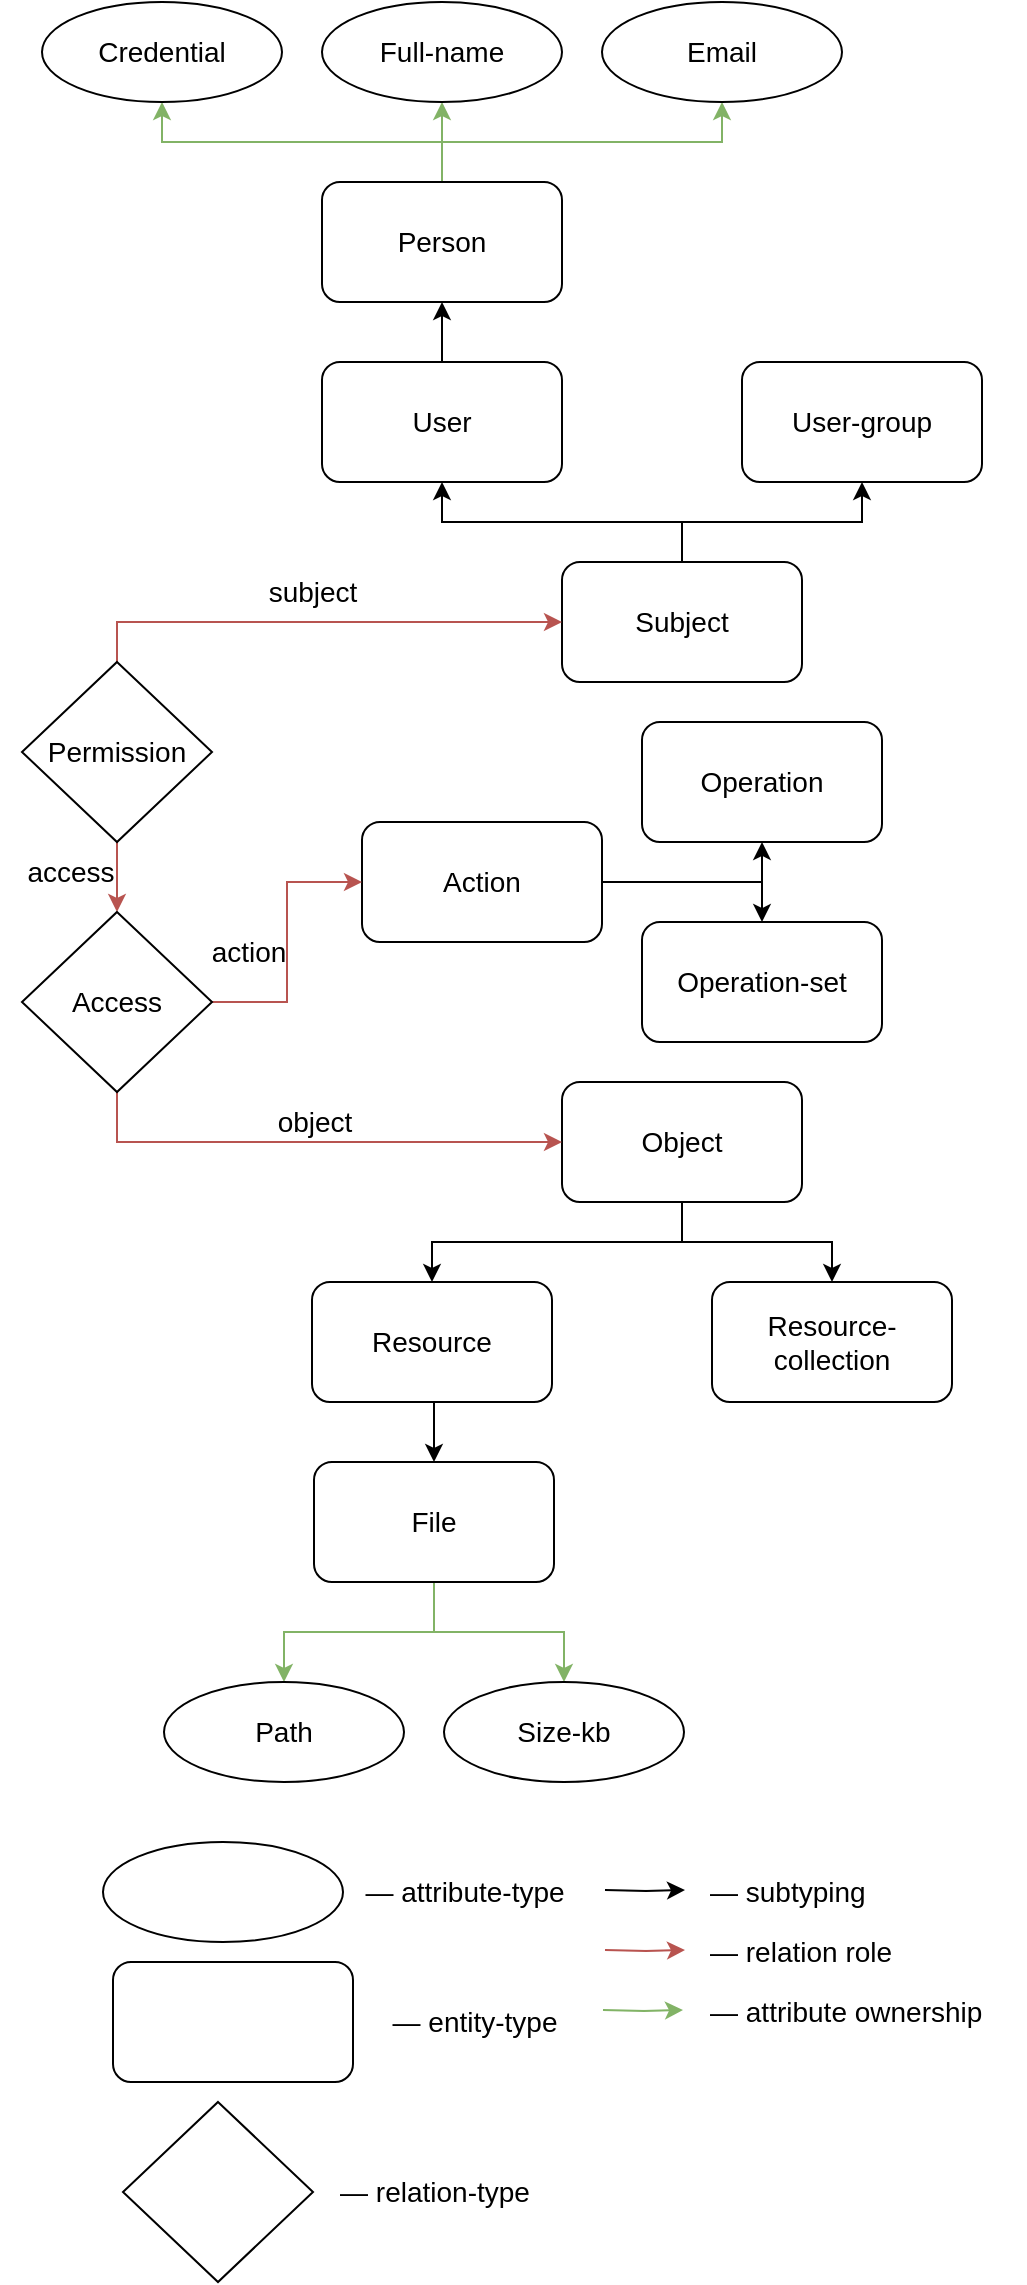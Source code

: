 <mxfile version="21.0.2" type="device"><diagram id="R2lEEEUBdFMjLlhIrx00" name="Page-1"><mxGraphModel dx="954" dy="562" grid="1" gridSize="10" guides="1" tooltips="1" connect="1" arrows="1" fold="1" page="1" pageScale="1" pageWidth="850" pageHeight="1100" math="0" shadow="0" extFonts="Permanent Marker^https://fonts.googleapis.com/css?family=Permanent+Marker"><root><mxCell id="0"/><mxCell id="1" parent="0"/><mxCell id="Q_FAGsIZIOcWSw_DYxr6-11" style="edgeStyle=orthogonalEdgeStyle;rounded=0;orthogonalLoop=1;jettySize=auto;html=1;exitX=0.5;exitY=1;exitDx=0;exitDy=0;entryX=0.5;entryY=0;entryDx=0;entryDy=0;fontSize=14;" parent="1" source="Q_FAGsIZIOcWSw_DYxr6-1" target="Q_FAGsIZIOcWSw_DYxr6-2" edge="1"><mxGeometry relative="1" as="geometry"/></mxCell><mxCell id="Q_FAGsIZIOcWSw_DYxr6-12" style="edgeStyle=orthogonalEdgeStyle;rounded=0;orthogonalLoop=1;jettySize=auto;html=1;exitX=0.5;exitY=1;exitDx=0;exitDy=0;fontSize=14;" parent="1" source="Q_FAGsIZIOcWSw_DYxr6-1" target="Q_FAGsIZIOcWSw_DYxr6-3" edge="1"><mxGeometry relative="1" as="geometry"/></mxCell><mxCell id="Q_FAGsIZIOcWSw_DYxr6-1" value="&lt;font style=&quot;font-size: 14px;&quot;&gt;Object&lt;/font&gt;" style="rounded=1;whiteSpace=wrap;html=1;" parent="1" vertex="1"><mxGeometry x="360" y="580" width="120" height="60" as="geometry"/></mxCell><mxCell id="Q_FAGsIZIOcWSw_DYxr6-13" style="edgeStyle=orthogonalEdgeStyle;rounded=0;orthogonalLoop=1;jettySize=auto;html=1;exitX=0.5;exitY=1;exitDx=0;exitDy=0;entryX=0.5;entryY=0;entryDx=0;entryDy=0;fontSize=14;" parent="1" source="Q_FAGsIZIOcWSw_DYxr6-2" target="Q_FAGsIZIOcWSw_DYxr6-4" edge="1"><mxGeometry relative="1" as="geometry"/></mxCell><mxCell id="Q_FAGsIZIOcWSw_DYxr6-2" value="&lt;font style=&quot;font-size: 14px;&quot;&gt;Resource&lt;br&gt;&lt;/font&gt;" style="rounded=1;whiteSpace=wrap;html=1;" parent="1" vertex="1"><mxGeometry x="235" y="680" width="120" height="60" as="geometry"/></mxCell><mxCell id="Q_FAGsIZIOcWSw_DYxr6-3" value="&lt;font style=&quot;font-size: 14px;&quot;&gt;Resource- collection&lt;br&gt;&lt;/font&gt;" style="rounded=1;whiteSpace=wrap;html=1;" parent="1" vertex="1"><mxGeometry x="435" y="680" width="120" height="60" as="geometry"/></mxCell><mxCell id="Q_FAGsIZIOcWSw_DYxr6-66" style="edgeStyle=orthogonalEdgeStyle;rounded=0;orthogonalLoop=1;jettySize=auto;html=1;exitX=0.5;exitY=1;exitDx=0;exitDy=0;fontSize=14;fillColor=#d5e8d4;strokeColor=#82b366;" parent="1" source="Q_FAGsIZIOcWSw_DYxr6-4" target="Q_FAGsIZIOcWSw_DYxr6-64" edge="1"><mxGeometry relative="1" as="geometry"/></mxCell><mxCell id="Q_FAGsIZIOcWSw_DYxr6-67" style="edgeStyle=orthogonalEdgeStyle;rounded=0;orthogonalLoop=1;jettySize=auto;html=1;exitX=0.5;exitY=1;exitDx=0;exitDy=0;entryX=0.5;entryY=0;entryDx=0;entryDy=0;fontSize=14;fillColor=#d5e8d4;strokeColor=#82b366;" parent="1" source="Q_FAGsIZIOcWSw_DYxr6-4" target="Q_FAGsIZIOcWSw_DYxr6-65" edge="1"><mxGeometry relative="1" as="geometry"/></mxCell><mxCell id="Q_FAGsIZIOcWSw_DYxr6-4" value="&lt;font style=&quot;font-size: 14px;&quot;&gt;File&lt;br&gt;&lt;/font&gt;" style="rounded=1;whiteSpace=wrap;html=1;" parent="1" vertex="1"><mxGeometry x="236" y="770" width="120" height="60" as="geometry"/></mxCell><mxCell id="Q_FAGsIZIOcWSw_DYxr6-30" style="edgeStyle=orthogonalEdgeStyle;rounded=0;orthogonalLoop=1;jettySize=auto;html=1;exitX=0.5;exitY=0;exitDx=0;exitDy=0;entryX=0.5;entryY=1;entryDx=0;entryDy=0;fontSize=14;" parent="1" source="Q_FAGsIZIOcWSw_DYxr6-19" target="Q_FAGsIZIOcWSw_DYxr6-22" edge="1"><mxGeometry relative="1" as="geometry"/></mxCell><mxCell id="Q_FAGsIZIOcWSw_DYxr6-31" style="edgeStyle=orthogonalEdgeStyle;rounded=0;orthogonalLoop=1;jettySize=auto;html=1;exitX=0.5;exitY=0;exitDx=0;exitDy=0;entryX=0.5;entryY=1;entryDx=0;entryDy=0;fontSize=14;" parent="1" source="Q_FAGsIZIOcWSw_DYxr6-19" target="Q_FAGsIZIOcWSw_DYxr6-25" edge="1"><mxGeometry relative="1" as="geometry"/></mxCell><mxCell id="Q_FAGsIZIOcWSw_DYxr6-19" value="&lt;font style=&quot;font-size: 14px;&quot;&gt;Subject&lt;/font&gt;" style="rounded=1;whiteSpace=wrap;html=1;direction=east;flipV=0;" parent="1" vertex="1"><mxGeometry x="360" y="320" width="120" height="60" as="geometry"/></mxCell><mxCell id="Q_FAGsIZIOcWSw_DYxr6-32" style="edgeStyle=orthogonalEdgeStyle;rounded=0;orthogonalLoop=1;jettySize=auto;html=1;exitX=0.5;exitY=0;exitDx=0;exitDy=0;entryX=0.5;entryY=1;entryDx=0;entryDy=0;fontSize=14;" parent="1" source="Q_FAGsIZIOcWSw_DYxr6-22" target="Q_FAGsIZIOcWSw_DYxr6-26" edge="1"><mxGeometry relative="1" as="geometry"/></mxCell><mxCell id="Q_FAGsIZIOcWSw_DYxr6-22" value="&lt;font style=&quot;font-size: 14px;&quot;&gt;User&lt;br&gt;&lt;/font&gt;" style="rounded=1;whiteSpace=wrap;html=1;direction=east;flipV=0;" parent="1" vertex="1"><mxGeometry x="240" y="220" width="120" height="60" as="geometry"/></mxCell><mxCell id="Q_FAGsIZIOcWSw_DYxr6-25" value="&lt;font style=&quot;font-size: 14px;&quot;&gt;User-group&lt;br&gt;&lt;/font&gt;" style="rounded=1;whiteSpace=wrap;html=1;direction=east;flipV=0;" parent="1" vertex="1"><mxGeometry x="450" y="220" width="120" height="60" as="geometry"/></mxCell><mxCell id="Q_FAGsIZIOcWSw_DYxr6-61" style="edgeStyle=orthogonalEdgeStyle;rounded=0;orthogonalLoop=1;jettySize=auto;html=1;exitX=0.5;exitY=0;exitDx=0;exitDy=0;entryX=0.5;entryY=1;entryDx=0;entryDy=0;fontSize=14;fillColor=#d5e8d4;strokeColor=#82b366;" parent="1" source="Q_FAGsIZIOcWSw_DYxr6-26" target="Q_FAGsIZIOcWSw_DYxr6-59" edge="1"><mxGeometry relative="1" as="geometry"/></mxCell><mxCell id="Q_FAGsIZIOcWSw_DYxr6-62" style="edgeStyle=orthogonalEdgeStyle;rounded=0;orthogonalLoop=1;jettySize=auto;html=1;exitX=0.5;exitY=0;exitDx=0;exitDy=0;entryX=0.5;entryY=1;entryDx=0;entryDy=0;fontSize=14;fillColor=#d5e8d4;strokeColor=#82b366;" parent="1" source="Q_FAGsIZIOcWSw_DYxr6-26" target="Q_FAGsIZIOcWSw_DYxr6-58" edge="1"><mxGeometry relative="1" as="geometry"/></mxCell><mxCell id="Q_FAGsIZIOcWSw_DYxr6-63" style="edgeStyle=orthogonalEdgeStyle;rounded=0;orthogonalLoop=1;jettySize=auto;html=1;exitX=0.5;exitY=0;exitDx=0;exitDy=0;entryX=0.5;entryY=1;entryDx=0;entryDy=0;fontSize=14;fillColor=#d5e8d4;strokeColor=#82b366;" parent="1" source="Q_FAGsIZIOcWSw_DYxr6-26" target="Q_FAGsIZIOcWSw_DYxr6-60" edge="1"><mxGeometry relative="1" as="geometry"/></mxCell><mxCell id="Q_FAGsIZIOcWSw_DYxr6-26" value="&lt;font style=&quot;font-size: 14px;&quot;&gt;Person&lt;br&gt;&lt;/font&gt;" style="rounded=1;whiteSpace=wrap;html=1;direction=east;flipV=0;" parent="1" vertex="1"><mxGeometry x="240" y="130" width="120" height="60" as="geometry"/></mxCell><mxCell id="Q_FAGsIZIOcWSw_DYxr6-42" style="edgeStyle=orthogonalEdgeStyle;rounded=0;orthogonalLoop=1;jettySize=auto;html=1;exitX=1;exitY=0.5;exitDx=0;exitDy=0;entryX=0.5;entryY=1;entryDx=0;entryDy=0;fontSize=14;" parent="1" source="Q_FAGsIZIOcWSw_DYxr6-38" target="Q_FAGsIZIOcWSw_DYxr6-39" edge="1"><mxGeometry relative="1" as="geometry"/></mxCell><mxCell id="Q_FAGsIZIOcWSw_DYxr6-43" style="edgeStyle=orthogonalEdgeStyle;rounded=0;orthogonalLoop=1;jettySize=auto;html=1;exitX=1;exitY=0.5;exitDx=0;exitDy=0;entryX=0.5;entryY=0;entryDx=0;entryDy=0;fontSize=14;" parent="1" source="Q_FAGsIZIOcWSw_DYxr6-38" target="Q_FAGsIZIOcWSw_DYxr6-40" edge="1"><mxGeometry relative="1" as="geometry"/></mxCell><mxCell id="Q_FAGsIZIOcWSw_DYxr6-38" value="&lt;font style=&quot;font-size: 14px;&quot;&gt;Action&lt;/font&gt;" style="rounded=1;whiteSpace=wrap;html=1;" parent="1" vertex="1"><mxGeometry x="260" y="450" width="120" height="60" as="geometry"/></mxCell><mxCell id="Q_FAGsIZIOcWSw_DYxr6-39" value="&lt;font style=&quot;font-size: 14px;&quot;&gt;Operation&lt;/font&gt;" style="rounded=1;whiteSpace=wrap;html=1;" parent="1" vertex="1"><mxGeometry x="400" y="400" width="120" height="60" as="geometry"/></mxCell><mxCell id="Q_FAGsIZIOcWSw_DYxr6-40" value="&lt;font style=&quot;font-size: 14px;&quot;&gt;Operation-set&lt;/font&gt;" style="rounded=1;whiteSpace=wrap;html=1;" parent="1" vertex="1"><mxGeometry x="400" y="500" width="120" height="60" as="geometry"/></mxCell><mxCell id="Q_FAGsIZIOcWSw_DYxr6-45" style="edgeStyle=orthogonalEdgeStyle;rounded=0;orthogonalLoop=1;jettySize=auto;html=1;exitX=0.5;exitY=0;exitDx=0;exitDy=0;fontSize=14;fillColor=#f8cecc;strokeColor=#b85450;" parent="1" source="Q_FAGsIZIOcWSw_DYxr6-44" target="Q_FAGsIZIOcWSw_DYxr6-19" edge="1"><mxGeometry relative="1" as="geometry"/></mxCell><mxCell id="Q_FAGsIZIOcWSw_DYxr6-48" style="edgeStyle=orthogonalEdgeStyle;rounded=0;orthogonalLoop=1;jettySize=auto;html=1;exitX=0.5;exitY=1;exitDx=0;exitDy=0;fontSize=14;fillColor=#f8cecc;strokeColor=#b85450;" parent="1" source="Q_FAGsIZIOcWSw_DYxr6-44" target="Q_FAGsIZIOcWSw_DYxr6-46" edge="1"><mxGeometry relative="1" as="geometry"/></mxCell><mxCell id="Q_FAGsIZIOcWSw_DYxr6-44" value="Permission" style="rhombus;whiteSpace=wrap;html=1;fontSize=14;" parent="1" vertex="1"><mxGeometry x="90" y="370" width="95" height="90" as="geometry"/></mxCell><mxCell id="Q_FAGsIZIOcWSw_DYxr6-49" style="edgeStyle=orthogonalEdgeStyle;rounded=0;orthogonalLoop=1;jettySize=auto;html=1;exitX=0.5;exitY=1;exitDx=0;exitDy=0;entryX=0;entryY=0.5;entryDx=0;entryDy=0;fontSize=14;fillColor=#f8cecc;strokeColor=#b85450;" parent="1" source="Q_FAGsIZIOcWSw_DYxr6-46" target="Q_FAGsIZIOcWSw_DYxr6-1" edge="1"><mxGeometry relative="1" as="geometry"/></mxCell><mxCell id="Q_FAGsIZIOcWSw_DYxr6-80" style="edgeStyle=orthogonalEdgeStyle;rounded=0;orthogonalLoop=1;jettySize=auto;html=1;exitX=1;exitY=0.5;exitDx=0;exitDy=0;entryX=0;entryY=0.5;entryDx=0;entryDy=0;fontSize=14;fillColor=#f8cecc;strokeColor=#b85450;" parent="1" source="Q_FAGsIZIOcWSw_DYxr6-46" target="Q_FAGsIZIOcWSw_DYxr6-38" edge="1"><mxGeometry relative="1" as="geometry"/></mxCell><mxCell id="Q_FAGsIZIOcWSw_DYxr6-46" value="Access" style="rhombus;whiteSpace=wrap;html=1;fontSize=14;" parent="1" vertex="1"><mxGeometry x="90" y="495" width="95" height="90" as="geometry"/></mxCell><mxCell id="Q_FAGsIZIOcWSw_DYxr6-58" value="Credential" style="ellipse;whiteSpace=wrap;html=1;fontSize=14;" parent="1" vertex="1"><mxGeometry x="100" y="40" width="120" height="50" as="geometry"/></mxCell><mxCell id="Q_FAGsIZIOcWSw_DYxr6-59" value="Full-name" style="ellipse;whiteSpace=wrap;html=1;fontSize=14;" parent="1" vertex="1"><mxGeometry x="240" y="40" width="120" height="50" as="geometry"/></mxCell><mxCell id="Q_FAGsIZIOcWSw_DYxr6-60" value="Email" style="ellipse;whiteSpace=wrap;html=1;fontSize=14;" parent="1" vertex="1"><mxGeometry x="380" y="40" width="120" height="50" as="geometry"/></mxCell><mxCell id="Q_FAGsIZIOcWSw_DYxr6-64" value="Path" style="ellipse;whiteSpace=wrap;html=1;fontSize=14;" parent="1" vertex="1"><mxGeometry x="161" y="880" width="120" height="50" as="geometry"/></mxCell><mxCell id="Q_FAGsIZIOcWSw_DYxr6-65" value="Size-kb" style="ellipse;whiteSpace=wrap;html=1;fontSize=14;" parent="1" vertex="1"><mxGeometry x="301" y="880" width="120" height="50" as="geometry"/></mxCell><mxCell id="Q_FAGsIZIOcWSw_DYxr6-68" value="&amp;nbsp;" style="ellipse;whiteSpace=wrap;html=1;fontSize=14;" parent="1" vertex="1"><mxGeometry x="130.5" y="960" width="120" height="50" as="geometry"/></mxCell><mxCell id="Q_FAGsIZIOcWSw_DYxr6-69" value="— attribute-type" style="text;html=1;align=center;verticalAlign=middle;resizable=0;points=[];autosize=1;strokeColor=none;fillColor=none;fontSize=14;" parent="1" vertex="1"><mxGeometry x="250.5" y="970" width="120" height="30" as="geometry"/></mxCell><mxCell id="Q_FAGsIZIOcWSw_DYxr6-71" value="— entity-type" style="text;html=1;align=center;verticalAlign=middle;resizable=0;points=[];autosize=1;strokeColor=none;fillColor=none;fontSize=14;" parent="1" vertex="1"><mxGeometry x="260.5" y="1035" width="110" height="30" as="geometry"/></mxCell><mxCell id="Q_FAGsIZIOcWSw_DYxr6-73" value="— relation-type" style="text;html=1;align=center;verticalAlign=middle;resizable=0;points=[];autosize=1;strokeColor=none;fillColor=none;fontSize=14;" parent="1" vertex="1"><mxGeometry x="235.5" y="1120" width="120" height="30" as="geometry"/></mxCell><mxCell id="Q_FAGsIZIOcWSw_DYxr6-74" value="&lt;font style=&quot;font-size: 14px;&quot;&gt;&amp;nbsp;&lt;br&gt;&lt;/font&gt;" style="rounded=1;whiteSpace=wrap;html=1;" parent="1" vertex="1"><mxGeometry x="135.5" y="1020" width="120" height="60" as="geometry"/></mxCell><mxCell id="Q_FAGsIZIOcWSw_DYxr6-75" value="&amp;nbsp;" style="rhombus;whiteSpace=wrap;html=1;fontSize=14;" parent="1" vertex="1"><mxGeometry x="140.5" y="1090" width="95" height="90" as="geometry"/></mxCell><mxCell id="Q_FAGsIZIOcWSw_DYxr6-81" style="edgeStyle=orthogonalEdgeStyle;rounded=0;orthogonalLoop=1;jettySize=auto;html=1;fontSize=14;" parent="1" edge="1"><mxGeometry relative="1" as="geometry"><mxPoint x="381.5" y="984" as="sourcePoint"/><mxPoint x="421.5" y="984" as="targetPoint"/></mxGeometry></mxCell><mxCell id="Q_FAGsIZIOcWSw_DYxr6-82" value="— subtyping" style="text;html=1;align=left;verticalAlign=middle;resizable=0;points=[];autosize=1;strokeColor=none;fillColor=none;fontSize=14;" parent="1" vertex="1"><mxGeometry x="431.5" y="970" width="100" height="30" as="geometry"/></mxCell><mxCell id="Q_FAGsIZIOcWSw_DYxr6-83" style="edgeStyle=orthogonalEdgeStyle;rounded=0;orthogonalLoop=1;jettySize=auto;html=1;fontSize=14;fillColor=#f8cecc;strokeColor=#b85450;" parent="1" edge="1"><mxGeometry relative="1" as="geometry"><mxPoint x="381.5" y="1014" as="sourcePoint"/><mxPoint x="421.5" y="1014" as="targetPoint"/></mxGeometry></mxCell><mxCell id="Q_FAGsIZIOcWSw_DYxr6-84" value="— relation role" style="text;html=1;align=left;verticalAlign=middle;resizable=0;points=[];autosize=1;strokeColor=none;fillColor=none;fontSize=14;" parent="1" vertex="1"><mxGeometry x="431.5" y="1000" width="110" height="30" as="geometry"/></mxCell><mxCell id="Q_FAGsIZIOcWSw_DYxr6-85" style="edgeStyle=orthogonalEdgeStyle;rounded=0;orthogonalLoop=1;jettySize=auto;html=1;fontSize=14;fillColor=#d5e8d4;strokeColor=#82b366;" parent="1" edge="1"><mxGeometry relative="1" as="geometry"><mxPoint x="380.5" y="1044" as="sourcePoint"/><mxPoint x="420.5" y="1044" as="targetPoint"/></mxGeometry></mxCell><mxCell id="Q_FAGsIZIOcWSw_DYxr6-86" value="— attribute ownership" style="text;html=1;align=left;verticalAlign=middle;resizable=0;points=[];autosize=1;strokeColor=none;fillColor=none;fontSize=14;" parent="1" vertex="1"><mxGeometry x="431.5" y="1030" width="160" height="30" as="geometry"/></mxCell><mxCell id="Q_FAGsIZIOcWSw_DYxr6-87" value="object" style="text;html=1;align=center;verticalAlign=middle;resizable=0;points=[];autosize=1;strokeColor=none;fillColor=none;fontSize=14;" parent="1" vertex="1"><mxGeometry x="206" y="585" width="60" height="30" as="geometry"/></mxCell><mxCell id="Q_FAGsIZIOcWSw_DYxr6-88" value="action" style="text;html=1;align=center;verticalAlign=middle;resizable=0;points=[];autosize=1;strokeColor=none;fillColor=none;fontSize=14;" parent="1" vertex="1"><mxGeometry x="173" y="500" width="60" height="30" as="geometry"/></mxCell><mxCell id="Q_FAGsIZIOcWSw_DYxr6-89" value="subject" style="text;html=1;align=center;verticalAlign=middle;resizable=0;points=[];autosize=1;strokeColor=none;fillColor=none;fontSize=14;" parent="1" vertex="1"><mxGeometry x="200" y="320" width="70" height="30" as="geometry"/></mxCell><mxCell id="Q_FAGsIZIOcWSw_DYxr6-90" value="access" style="text;html=1;align=center;verticalAlign=middle;resizable=0;points=[];autosize=1;strokeColor=none;fillColor=none;fontSize=14;" parent="1" vertex="1"><mxGeometry x="79" y="460" width="70" height="30" as="geometry"/></mxCell></root></mxGraphModel></diagram></mxfile>